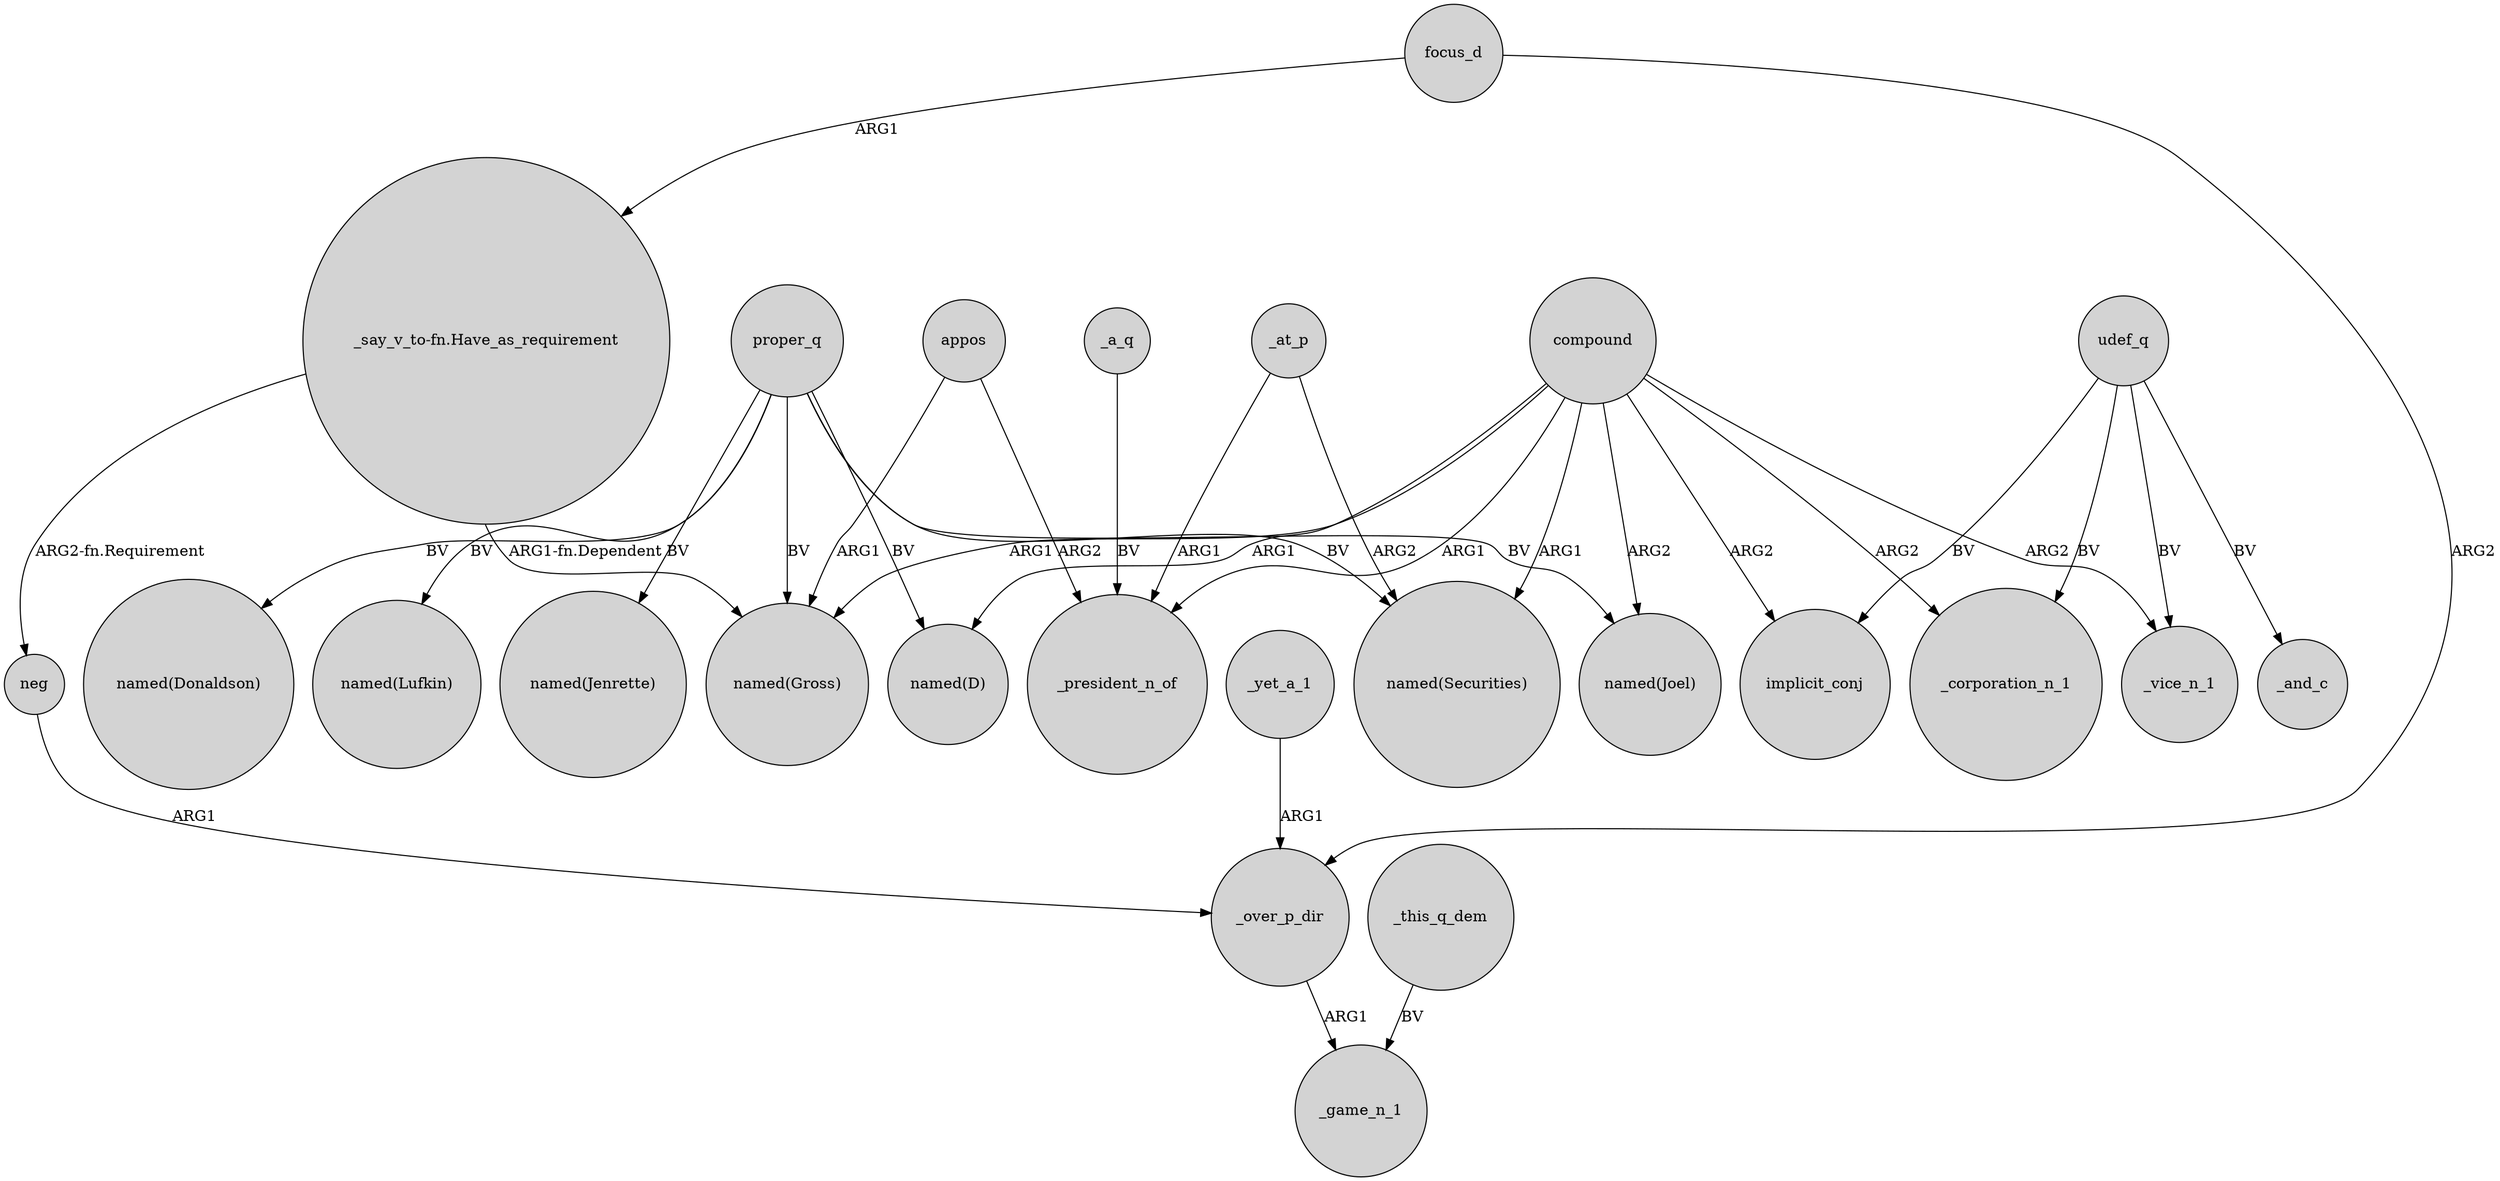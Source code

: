 digraph {
	node [shape=circle style=filled]
	proper_q -> "named(Donaldson)" [label=BV]
	compound -> "named(Joel)" [label=ARG2]
	proper_q -> "named(Gross)" [label=BV]
	appos -> _president_n_of [label=ARG2]
	neg -> _over_p_dir [label=ARG1]
	focus_d -> _over_p_dir [label=ARG2]
	proper_q -> "named(Securities)" [label=BV]
	focus_d -> "_say_v_to-fn.Have_as_requirement" [label=ARG1]
	_this_q_dem -> _game_n_1 [label=BV]
	udef_q -> _and_c [label=BV]
	compound -> implicit_conj [label=ARG2]
	proper_q -> "named(Lufkin)" [label=BV]
	proper_q -> "named(Joel)" [label=BV]
	proper_q -> "named(Jenrette)" [label=BV]
	compound -> "named(D)" [label=ARG1]
	_a_q -> _president_n_of [label=BV]
	"_say_v_to-fn.Have_as_requirement" -> "named(Gross)" [label="ARG1-fn.Dependent"]
	_yet_a_1 -> _over_p_dir [label=ARG1]
	udef_q -> _vice_n_1 [label=BV]
	proper_q -> "named(D)" [label=BV]
	appos -> "named(Gross)" [label=ARG1]
	_over_p_dir -> _game_n_1 [label=ARG1]
	compound -> _vice_n_1 [label=ARG2]
	compound -> _corporation_n_1 [label=ARG2]
	udef_q -> _corporation_n_1 [label=BV]
	compound -> _president_n_of [label=ARG1]
	"_say_v_to-fn.Have_as_requirement" -> neg [label="ARG2-fn.Requirement"]
	_at_p -> _president_n_of [label=ARG1]
	_at_p -> "named(Securities)" [label=ARG2]
	udef_q -> implicit_conj [label=BV]
	compound -> "named(Gross)" [label=ARG1]
	compound -> "named(Securities)" [label=ARG1]
}
